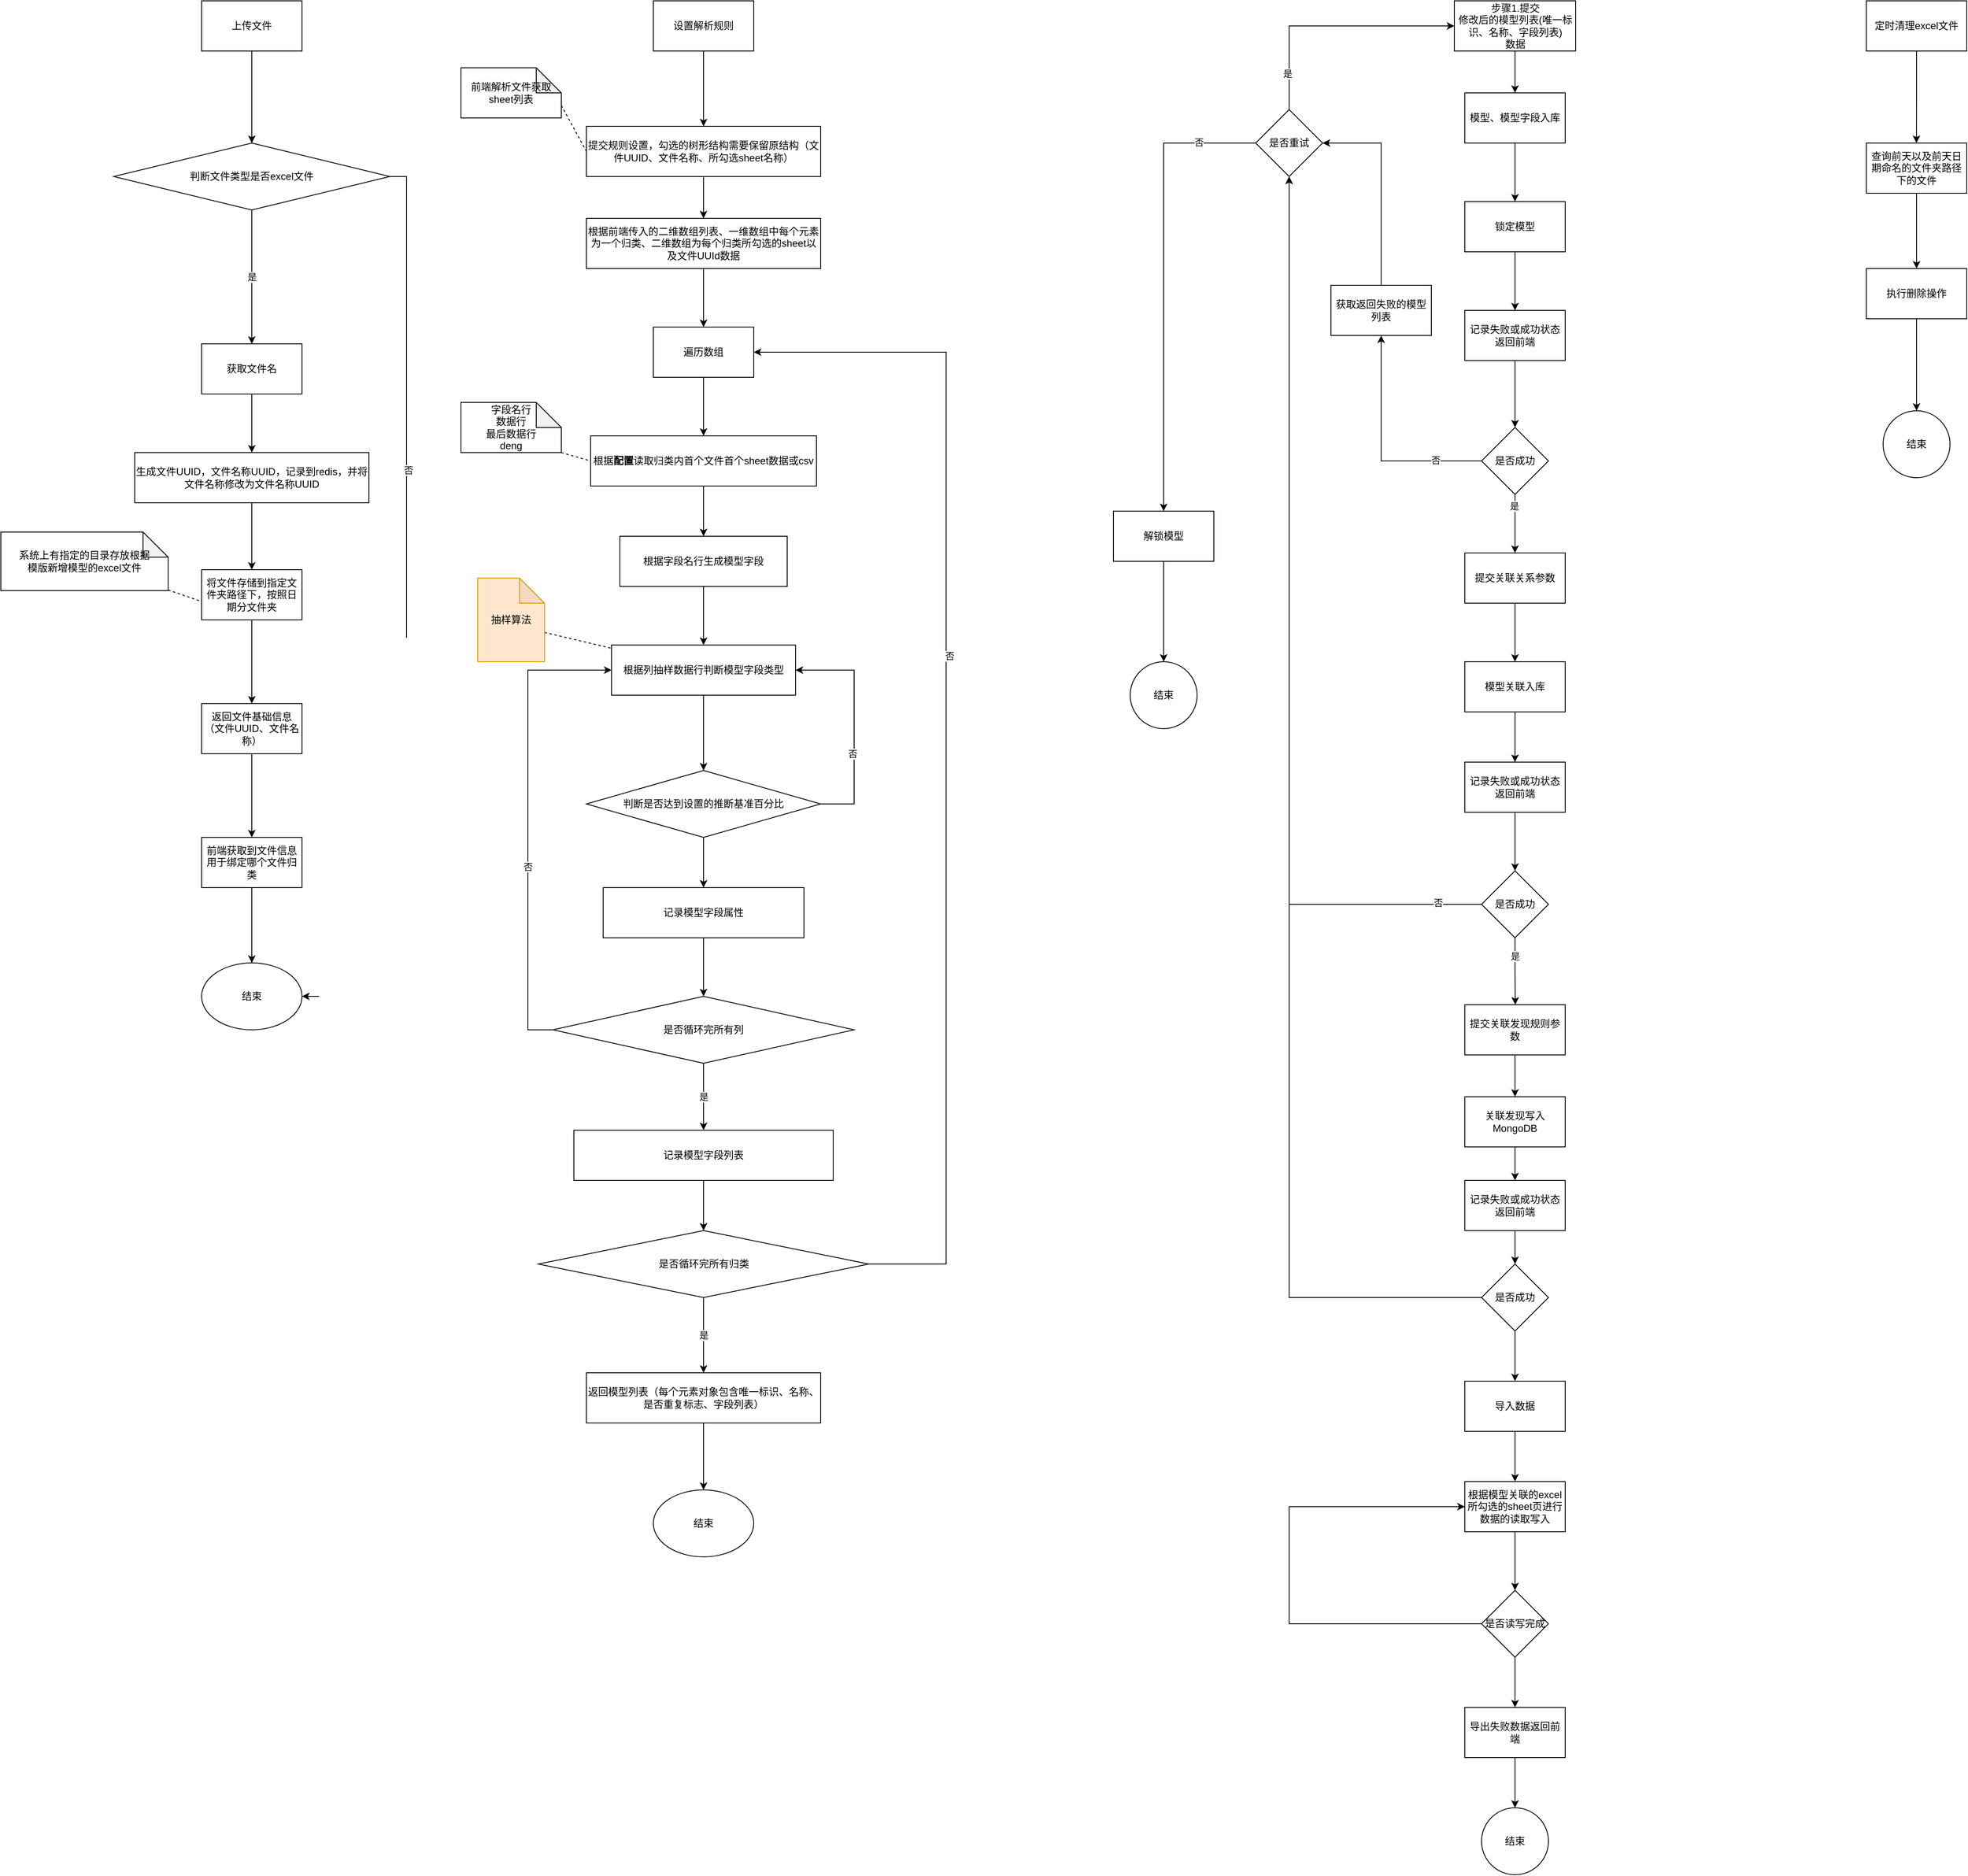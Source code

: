 <mxfile version="21.3.8" type="github">
  <diagram name="第 1 页" id="aOeQXoTltMYjTTfBLWYI">
    <mxGraphModel dx="2035" dy="1238" grid="1" gridSize="10" guides="1" tooltips="1" connect="1" arrows="1" fold="1" page="1" pageScale="1" pageWidth="3300" pageHeight="4681" math="0" shadow="0">
      <root>
        <mxCell id="0" />
        <mxCell id="1" parent="0" />
        <mxCell id="Muw8rnbawQWDz423CU67-1" style="edgeStyle=orthogonalEdgeStyle;rounded=0;orthogonalLoop=1;jettySize=auto;html=1;" edge="1" parent="1" source="Muw8rnbawQWDz423CU67-2" target="Muw8rnbawQWDz423CU67-16">
          <mxGeometry relative="1" as="geometry">
            <mxPoint x="420" y="220" as="targetPoint" />
          </mxGeometry>
        </mxCell>
        <mxCell id="Muw8rnbawQWDz423CU67-2" value="上传文件" style="rounded=0;whiteSpace=wrap;html=1;" vertex="1" parent="1">
          <mxGeometry x="360" y="110" width="120" height="60" as="geometry" />
        </mxCell>
        <mxCell id="Muw8rnbawQWDz423CU67-3" style="edgeStyle=orthogonalEdgeStyle;rounded=0;orthogonalLoop=1;jettySize=auto;html=1;" edge="1" parent="1" source="Muw8rnbawQWDz423CU67-4" target="Muw8rnbawQWDz423CU67-6">
          <mxGeometry relative="1" as="geometry" />
        </mxCell>
        <mxCell id="Muw8rnbawQWDz423CU67-4" value="获取文件名" style="rounded=0;whiteSpace=wrap;html=1;" vertex="1" parent="1">
          <mxGeometry x="360" y="520" width="120" height="60" as="geometry" />
        </mxCell>
        <mxCell id="Muw8rnbawQWDz423CU67-5" style="edgeStyle=orthogonalEdgeStyle;rounded=0;orthogonalLoop=1;jettySize=auto;html=1;" edge="1" parent="1" source="Muw8rnbawQWDz423CU67-6" target="Muw8rnbawQWDz423CU67-66">
          <mxGeometry relative="1" as="geometry" />
        </mxCell>
        <mxCell id="Muw8rnbawQWDz423CU67-6" value="生成文件UUID，文件名称UUID，记录到redis，并将文件名称修改为文件名称UUID" style="rounded=0;whiteSpace=wrap;html=1;" vertex="1" parent="1">
          <mxGeometry x="280" y="650" width="280" height="60" as="geometry" />
        </mxCell>
        <mxCell id="Muw8rnbawQWDz423CU67-7" style="edgeStyle=orthogonalEdgeStyle;rounded=0;orthogonalLoop=1;jettySize=auto;html=1;" edge="1" parent="1" source="Muw8rnbawQWDz423CU67-8" target="Muw8rnbawQWDz423CU67-80">
          <mxGeometry relative="1" as="geometry" />
        </mxCell>
        <mxCell id="Muw8rnbawQWDz423CU67-8" value="返回文件基础信息（文件UUID、文件名称）" style="rounded=0;whiteSpace=wrap;html=1;" vertex="1" parent="1">
          <mxGeometry x="360" y="950" width="120" height="60" as="geometry" />
        </mxCell>
        <mxCell id="Muw8rnbawQWDz423CU67-13" value="是" style="edgeStyle=orthogonalEdgeStyle;rounded=0;orthogonalLoop=1;jettySize=auto;html=1;entryX=0.5;entryY=0;entryDx=0;entryDy=0;" edge="1" parent="1" source="Muw8rnbawQWDz423CU67-16" target="Muw8rnbawQWDz423CU67-4">
          <mxGeometry relative="1" as="geometry" />
        </mxCell>
        <mxCell id="Muw8rnbawQWDz423CU67-14" style="edgeStyle=orthogonalEdgeStyle;rounded=0;orthogonalLoop=1;jettySize=auto;html=1;entryX=1;entryY=0.5;entryDx=0;entryDy=0;exitX=1;exitY=0.5;exitDx=0;exitDy=0;" edge="1" parent="1" source="Muw8rnbawQWDz423CU67-16" target="Muw8rnbawQWDz423CU67-17">
          <mxGeometry relative="1" as="geometry">
            <Array as="points">
              <mxPoint x="605" y="320" />
              <mxPoint x="605" y="1300" />
            </Array>
          </mxGeometry>
        </mxCell>
        <mxCell id="Muw8rnbawQWDz423CU67-15" value="否" style="edgeLabel;html=1;align=center;verticalAlign=middle;resizable=0;points=[];" vertex="1" connectable="0" parent="Muw8rnbawQWDz423CU67-14">
          <mxGeometry x="-0.341" y="2" relative="1" as="geometry">
            <mxPoint as="offset" />
          </mxGeometry>
        </mxCell>
        <mxCell id="Muw8rnbawQWDz423CU67-16" value="判断文件类型是否excel文件" style="rhombus;whiteSpace=wrap;html=1;" vertex="1" parent="1">
          <mxGeometry x="255" y="280" width="330" height="80" as="geometry" />
        </mxCell>
        <mxCell id="Muw8rnbawQWDz423CU67-17" value="结束" style="ellipse;whiteSpace=wrap;html=1;" vertex="1" parent="1">
          <mxGeometry x="360" y="1260" width="120" height="80" as="geometry" />
        </mxCell>
        <mxCell id="Muw8rnbawQWDz423CU67-20" style="edgeStyle=orthogonalEdgeStyle;rounded=0;orthogonalLoop=1;jettySize=auto;html=1;" edge="1" parent="1" source="Muw8rnbawQWDz423CU67-21" target="Muw8rnbawQWDz423CU67-23">
          <mxGeometry relative="1" as="geometry" />
        </mxCell>
        <mxCell id="Muw8rnbawQWDz423CU67-21" value="设置解析规则" style="rounded=0;whiteSpace=wrap;html=1;" vertex="1" parent="1">
          <mxGeometry x="900" y="110" width="120" height="60" as="geometry" />
        </mxCell>
        <mxCell id="Muw8rnbawQWDz423CU67-22" style="edgeStyle=orthogonalEdgeStyle;rounded=0;orthogonalLoop=1;jettySize=auto;html=1;entryX=0.5;entryY=0;entryDx=0;entryDy=0;" edge="1" parent="1" source="Muw8rnbawQWDz423CU67-23" target="Muw8rnbawQWDz423CU67-50">
          <mxGeometry relative="1" as="geometry" />
        </mxCell>
        <mxCell id="Muw8rnbawQWDz423CU67-23" value="提交规则设置，勾选的树形结构需要保留原结构（文件UUID、文件名称、所勾选sheet名称）" style="rounded=0;whiteSpace=wrap;html=1;" vertex="1" parent="1">
          <mxGeometry x="820" y="260" width="280" height="60" as="geometry" />
        </mxCell>
        <mxCell id="Muw8rnbawQWDz423CU67-24" style="edgeStyle=orthogonalEdgeStyle;rounded=0;orthogonalLoop=1;jettySize=auto;html=1;entryX=1;entryY=0.5;entryDx=0;entryDy=0;" edge="1" parent="1" source="Muw8rnbawQWDz423CU67-27" target="Muw8rnbawQWDz423CU67-33">
          <mxGeometry relative="1" as="geometry">
            <Array as="points">
              <mxPoint x="1140" y="1070" />
              <mxPoint x="1140" y="910" />
            </Array>
          </mxGeometry>
        </mxCell>
        <mxCell id="Muw8rnbawQWDz423CU67-25" value="否" style="edgeLabel;html=1;align=center;verticalAlign=middle;resizable=0;points=[];" vertex="1" connectable="0" parent="Muw8rnbawQWDz423CU67-24">
          <mxGeometry x="-0.257" y="2" relative="1" as="geometry">
            <mxPoint as="offset" />
          </mxGeometry>
        </mxCell>
        <mxCell id="Muw8rnbawQWDz423CU67-26" style="edgeStyle=orthogonalEdgeStyle;rounded=0;orthogonalLoop=1;jettySize=auto;html=1;entryX=0.5;entryY=0;entryDx=0;entryDy=0;" edge="1" parent="1" source="Muw8rnbawQWDz423CU67-27" target="Muw8rnbawQWDz423CU67-35">
          <mxGeometry relative="1" as="geometry" />
        </mxCell>
        <mxCell id="Muw8rnbawQWDz423CU67-27" value="判断是否达到设置的推断基准百分比" style="rhombus;whiteSpace=wrap;html=1;" vertex="1" parent="1">
          <mxGeometry x="820" y="1030" width="280" height="80" as="geometry" />
        </mxCell>
        <mxCell id="Muw8rnbawQWDz423CU67-28" style="edgeStyle=orthogonalEdgeStyle;rounded=0;orthogonalLoop=1;jettySize=auto;html=1;entryX=0.5;entryY=0;entryDx=0;entryDy=0;" edge="1" parent="1" source="Muw8rnbawQWDz423CU67-29" target="Muw8rnbawQWDz423CU67-31">
          <mxGeometry relative="1" as="geometry" />
        </mxCell>
        <mxCell id="Muw8rnbawQWDz423CU67-29" value="根据&lt;b&gt;配置&lt;/b&gt;读取归类内首个文件首个sheet数据或csv" style="rounded=0;whiteSpace=wrap;html=1;" vertex="1" parent="1">
          <mxGeometry x="825" y="630" width="270" height="60" as="geometry" />
        </mxCell>
        <mxCell id="Muw8rnbawQWDz423CU67-30" style="edgeStyle=orthogonalEdgeStyle;rounded=0;orthogonalLoop=1;jettySize=auto;html=1;entryX=0.5;entryY=0;entryDx=0;entryDy=0;" edge="1" parent="1" source="Muw8rnbawQWDz423CU67-31" target="Muw8rnbawQWDz423CU67-33">
          <mxGeometry relative="1" as="geometry" />
        </mxCell>
        <mxCell id="Muw8rnbawQWDz423CU67-31" value="根据字段名行生成模型字段" style="rounded=0;whiteSpace=wrap;html=1;" vertex="1" parent="1">
          <mxGeometry x="860" y="750" width="200" height="60" as="geometry" />
        </mxCell>
        <mxCell id="Muw8rnbawQWDz423CU67-32" style="edgeStyle=orthogonalEdgeStyle;rounded=0;orthogonalLoop=1;jettySize=auto;html=1;" edge="1" parent="1" source="Muw8rnbawQWDz423CU67-33" target="Muw8rnbawQWDz423CU67-27">
          <mxGeometry relative="1" as="geometry" />
        </mxCell>
        <mxCell id="Muw8rnbawQWDz423CU67-33" value="&lt;span&gt;根据列抽样数据行判断模型字段类型&lt;/span&gt;" style="rounded=0;whiteSpace=wrap;html=1;" vertex="1" parent="1">
          <mxGeometry x="850" y="880" width="220" height="60" as="geometry" />
        </mxCell>
        <mxCell id="Muw8rnbawQWDz423CU67-34" style="edgeStyle=orthogonalEdgeStyle;rounded=0;orthogonalLoop=1;jettySize=auto;html=1;" edge="1" parent="1" source="Muw8rnbawQWDz423CU67-35" target="Muw8rnbawQWDz423CU67-39">
          <mxGeometry relative="1" as="geometry" />
        </mxCell>
        <mxCell id="Muw8rnbawQWDz423CU67-35" value="记录模型字段属性" style="rounded=0;whiteSpace=wrap;html=1;" vertex="1" parent="1">
          <mxGeometry x="840" y="1170" width="240" height="60" as="geometry" />
        </mxCell>
        <mxCell id="Muw8rnbawQWDz423CU67-36" style="edgeStyle=orthogonalEdgeStyle;rounded=0;orthogonalLoop=1;jettySize=auto;html=1;entryX=0;entryY=0.5;entryDx=0;entryDy=0;" edge="1" parent="1" source="Muw8rnbawQWDz423CU67-39" target="Muw8rnbawQWDz423CU67-33">
          <mxGeometry relative="1" as="geometry">
            <Array as="points">
              <mxPoint x="750" y="1340" />
              <mxPoint x="750" y="910" />
            </Array>
          </mxGeometry>
        </mxCell>
        <mxCell id="Muw8rnbawQWDz423CU67-37" value="否" style="edgeLabel;html=1;align=center;verticalAlign=middle;resizable=0;points=[];" vertex="1" connectable="0" parent="Muw8rnbawQWDz423CU67-36">
          <mxGeometry x="-0.196" relative="1" as="geometry">
            <mxPoint as="offset" />
          </mxGeometry>
        </mxCell>
        <mxCell id="Muw8rnbawQWDz423CU67-38" value="是" style="edgeStyle=orthogonalEdgeStyle;rounded=0;orthogonalLoop=1;jettySize=auto;html=1;" edge="1" parent="1" source="Muw8rnbawQWDz423CU67-39" target="Muw8rnbawQWDz423CU67-41">
          <mxGeometry relative="1" as="geometry" />
        </mxCell>
        <mxCell id="Muw8rnbawQWDz423CU67-39" value="是否循环完所有列" style="rhombus;whiteSpace=wrap;html=1;" vertex="1" parent="1">
          <mxGeometry x="780" y="1300" width="360" height="80" as="geometry" />
        </mxCell>
        <mxCell id="Muw8rnbawQWDz423CU67-40" style="edgeStyle=orthogonalEdgeStyle;rounded=0;orthogonalLoop=1;jettySize=auto;html=1;entryX=0.5;entryY=0;entryDx=0;entryDy=0;" edge="1" parent="1" source="Muw8rnbawQWDz423CU67-41" target="Muw8rnbawQWDz423CU67-45">
          <mxGeometry relative="1" as="geometry" />
        </mxCell>
        <mxCell id="Muw8rnbawQWDz423CU67-41" value="记录模型字段列表" style="rounded=0;whiteSpace=wrap;html=1;" vertex="1" parent="1">
          <mxGeometry x="805" y="1460" width="310" height="60" as="geometry" />
        </mxCell>
        <mxCell id="Muw8rnbawQWDz423CU67-42" style="edgeStyle=orthogonalEdgeStyle;rounded=0;orthogonalLoop=1;jettySize=auto;html=1;entryX=1;entryY=0.5;entryDx=0;entryDy=0;" edge="1" parent="1" source="Muw8rnbawQWDz423CU67-45" target="Muw8rnbawQWDz423CU67-52">
          <mxGeometry relative="1" as="geometry">
            <Array as="points">
              <mxPoint x="1250" y="1620" />
              <mxPoint x="1250" y="530" />
            </Array>
          </mxGeometry>
        </mxCell>
        <mxCell id="Muw8rnbawQWDz423CU67-43" value="否" style="edgeLabel;html=1;align=center;verticalAlign=middle;resizable=0;points=[];" vertex="1" connectable="0" parent="Muw8rnbawQWDz423CU67-42">
          <mxGeometry x="0.162" y="-4" relative="1" as="geometry">
            <mxPoint y="1" as="offset" />
          </mxGeometry>
        </mxCell>
        <mxCell id="Muw8rnbawQWDz423CU67-44" value="是" style="edgeStyle=orthogonalEdgeStyle;rounded=0;orthogonalLoop=1;jettySize=auto;html=1;" edge="1" parent="1" source="Muw8rnbawQWDz423CU67-45" target="Muw8rnbawQWDz423CU67-47">
          <mxGeometry relative="1" as="geometry" />
        </mxCell>
        <mxCell id="Muw8rnbawQWDz423CU67-45" value="是否循环完所有归类" style="rhombus;whiteSpace=wrap;html=1;" vertex="1" parent="1">
          <mxGeometry x="762.5" y="1580" width="395" height="80" as="geometry" />
        </mxCell>
        <mxCell id="Muw8rnbawQWDz423CU67-46" style="edgeStyle=orthogonalEdgeStyle;rounded=0;orthogonalLoop=1;jettySize=auto;html=1;entryX=0.5;entryY=0;entryDx=0;entryDy=0;" edge="1" parent="1" source="Muw8rnbawQWDz423CU67-47" target="Muw8rnbawQWDz423CU67-48">
          <mxGeometry relative="1" as="geometry" />
        </mxCell>
        <mxCell id="Muw8rnbawQWDz423CU67-47" value="返回模型列表（每个元素对象包含唯一标识、名称、是否重复标志、字段列表）" style="rounded=0;whiteSpace=wrap;html=1;" vertex="1" parent="1">
          <mxGeometry x="820" y="1750" width="280" height="60" as="geometry" />
        </mxCell>
        <mxCell id="Muw8rnbawQWDz423CU67-48" value="结束" style="ellipse;whiteSpace=wrap;html=1;" vertex="1" parent="1">
          <mxGeometry x="900" y="1890" width="120" height="80" as="geometry" />
        </mxCell>
        <mxCell id="Muw8rnbawQWDz423CU67-49" style="edgeStyle=orthogonalEdgeStyle;rounded=0;orthogonalLoop=1;jettySize=auto;html=1;entryX=0.5;entryY=0;entryDx=0;entryDy=0;" edge="1" parent="1" source="Muw8rnbawQWDz423CU67-50" target="Muw8rnbawQWDz423CU67-52">
          <mxGeometry relative="1" as="geometry" />
        </mxCell>
        <mxCell id="Muw8rnbawQWDz423CU67-50" value="根据前端传入的二维数组列表、一维数组中每个元素为一个归类、二维数组为每个归类所勾选的sheet以及文件UUId数据" style="rounded=0;whiteSpace=wrap;html=1;" vertex="1" parent="1">
          <mxGeometry x="820" y="370" width="280" height="60" as="geometry" />
        </mxCell>
        <mxCell id="Muw8rnbawQWDz423CU67-51" style="edgeStyle=orthogonalEdgeStyle;rounded=0;orthogonalLoop=1;jettySize=auto;html=1;entryX=0.5;entryY=0;entryDx=0;entryDy=0;" edge="1" parent="1" source="Muw8rnbawQWDz423CU67-52" target="Muw8rnbawQWDz423CU67-29">
          <mxGeometry relative="1" as="geometry" />
        </mxCell>
        <mxCell id="Muw8rnbawQWDz423CU67-52" value="遍历数组" style="rounded=0;whiteSpace=wrap;html=1;" vertex="1" parent="1">
          <mxGeometry x="900" y="500" width="120" height="60" as="geometry" />
        </mxCell>
        <mxCell id="Muw8rnbawQWDz423CU67-62" style="edgeStyle=orthogonalEdgeStyle;rounded=0;orthogonalLoop=1;jettySize=auto;html=1;exitX=0.5;exitY=1;exitDx=0;exitDy=0;" edge="1" parent="1" source="Muw8rnbawQWDz423CU67-61" target="Muw8rnbawQWDz423CU67-86">
          <mxGeometry relative="1" as="geometry">
            <mxPoint x="1929.882" y="230" as="targetPoint" />
          </mxGeometry>
        </mxCell>
        <mxCell id="Muw8rnbawQWDz423CU67-61" value="步骤1.提交&lt;br&gt;修改后的模型列表(唯一标识、名称、字段列表)&lt;br&gt;数据" style="rounded=0;whiteSpace=wrap;html=1;" vertex="1" parent="1">
          <mxGeometry x="1857.5" y="110" width="145" height="60" as="geometry" />
        </mxCell>
        <mxCell id="Muw8rnbawQWDz423CU67-67" style="edgeStyle=orthogonalEdgeStyle;rounded=0;orthogonalLoop=1;jettySize=auto;html=1;exitX=0.5;exitY=1;exitDx=0;exitDy=0;" edge="1" parent="1" source="Muw8rnbawQWDz423CU67-66" target="Muw8rnbawQWDz423CU67-8">
          <mxGeometry relative="1" as="geometry" />
        </mxCell>
        <mxCell id="Muw8rnbawQWDz423CU67-66" value="将文件存储到指定文件夹路径下，按照日期分文件夹" style="rounded=0;whiteSpace=wrap;html=1;" vertex="1" parent="1">
          <mxGeometry x="360" y="790" width="120" height="60" as="geometry" />
        </mxCell>
        <mxCell id="Muw8rnbawQWDz423CU67-75" style="rounded=0;orthogonalLoop=1;jettySize=auto;html=1;entryX=-0.008;entryY=0.628;entryDx=0;entryDy=0;dashed=1;endArrow=none;endFill=0;entryPerimeter=0;" edge="1" parent="1" source="Muw8rnbawQWDz423CU67-73" target="Muw8rnbawQWDz423CU67-66">
          <mxGeometry relative="1" as="geometry" />
        </mxCell>
        <mxCell id="Muw8rnbawQWDz423CU67-73" value="系统上有指定的目录存放根据&lt;br&gt;模版新增模型的excel文件" style="shape=note;whiteSpace=wrap;html=1;backgroundOutline=1;darkOpacity=0.05;" vertex="1" parent="1">
          <mxGeometry x="120" y="745" width="200" height="70" as="geometry" />
        </mxCell>
        <mxCell id="Muw8rnbawQWDz423CU67-78" style="rounded=0;orthogonalLoop=1;jettySize=auto;html=1;exitX=1;exitY=1;exitDx=0;exitDy=0;exitPerimeter=0;entryX=0;entryY=0.5;entryDx=0;entryDy=0;endArrow=none;endFill=0;dashed=1;" edge="1" parent="1" source="Muw8rnbawQWDz423CU67-77" target="Muw8rnbawQWDz423CU67-29">
          <mxGeometry relative="1" as="geometry" />
        </mxCell>
        <mxCell id="Muw8rnbawQWDz423CU67-77" value="字段名行&lt;br&gt;数据行&lt;br&gt;最后数据行&lt;br&gt;deng" style="shape=note;whiteSpace=wrap;html=1;backgroundOutline=1;darkOpacity=0.05;" vertex="1" parent="1">
          <mxGeometry x="670" y="590" width="120" height="60" as="geometry" />
        </mxCell>
        <mxCell id="Muw8rnbawQWDz423CU67-81" style="edgeStyle=orthogonalEdgeStyle;rounded=0;orthogonalLoop=1;jettySize=auto;html=1;entryX=0.5;entryY=0;entryDx=0;entryDy=0;" edge="1" parent="1" source="Muw8rnbawQWDz423CU67-80" target="Muw8rnbawQWDz423CU67-17">
          <mxGeometry relative="1" as="geometry" />
        </mxCell>
        <mxCell id="Muw8rnbawQWDz423CU67-80" value="前端获取到文件信息用于绑定哪个文件归类" style="rounded=0;whiteSpace=wrap;html=1;" vertex="1" parent="1">
          <mxGeometry x="360" y="1110" width="120" height="60" as="geometry" />
        </mxCell>
        <mxCell id="Muw8rnbawQWDz423CU67-82" value="前端解析文件获取sheet列表" style="shape=note;whiteSpace=wrap;html=1;backgroundOutline=1;darkOpacity=0.05;" vertex="1" parent="1">
          <mxGeometry x="670" y="190" width="120" height="60" as="geometry" />
        </mxCell>
        <mxCell id="Muw8rnbawQWDz423CU67-84" style="rounded=0;orthogonalLoop=1;jettySize=auto;html=1;exitX=0;exitY=0;exitDx=120;exitDy=45;exitPerimeter=0;entryX=0;entryY=0.5;entryDx=0;entryDy=0;endArrow=none;endFill=0;dashed=1;" edge="1" parent="1" source="Muw8rnbawQWDz423CU67-82" target="Muw8rnbawQWDz423CU67-23">
          <mxGeometry relative="1" as="geometry">
            <mxPoint x="800" y="660" as="sourcePoint" />
            <mxPoint x="835" y="670" as="targetPoint" />
          </mxGeometry>
        </mxCell>
        <mxCell id="Muw8rnbawQWDz423CU67-116" style="edgeStyle=orthogonalEdgeStyle;rounded=0;orthogonalLoop=1;jettySize=auto;html=1;exitX=0.5;exitY=1;exitDx=0;exitDy=0;" edge="1" parent="1" source="Muw8rnbawQWDz423CU67-86" target="Muw8rnbawQWDz423CU67-115">
          <mxGeometry relative="1" as="geometry" />
        </mxCell>
        <mxCell id="Muw8rnbawQWDz423CU67-86" value="模型、模型字段入库" style="rounded=0;whiteSpace=wrap;html=1;" vertex="1" parent="1">
          <mxGeometry x="1870" y="220" width="120" height="60" as="geometry" />
        </mxCell>
        <mxCell id="Muw8rnbawQWDz423CU67-89" style="edgeStyle=orthogonalEdgeStyle;rounded=0;orthogonalLoop=1;jettySize=auto;html=1;exitX=0.5;exitY=1;exitDx=0;exitDy=0;" edge="1" parent="1" source="Muw8rnbawQWDz423CU67-88" target="Muw8rnbawQWDz423CU67-91">
          <mxGeometry relative="1" as="geometry">
            <mxPoint x="1929.724" y="620" as="targetPoint" />
          </mxGeometry>
        </mxCell>
        <mxCell id="Muw8rnbawQWDz423CU67-88" value="记录失败或成功状态返回前端" style="rounded=0;whiteSpace=wrap;html=1;" vertex="1" parent="1">
          <mxGeometry x="1870" y="480" width="120" height="60" as="geometry" />
        </mxCell>
        <mxCell id="Muw8rnbawQWDz423CU67-92" style="edgeStyle=orthogonalEdgeStyle;rounded=0;orthogonalLoop=1;jettySize=auto;html=1;exitX=0.5;exitY=1;exitDx=0;exitDy=0;" edge="1" parent="1" source="Muw8rnbawQWDz423CU67-91">
          <mxGeometry relative="1" as="geometry">
            <mxPoint x="1930" y="770" as="targetPoint" />
          </mxGeometry>
        </mxCell>
        <mxCell id="Muw8rnbawQWDz423CU67-94" value="是" style="edgeLabel;html=1;align=center;verticalAlign=middle;resizable=0;points=[];" vertex="1" connectable="0" parent="Muw8rnbawQWDz423CU67-92">
          <mxGeometry x="-0.597" y="-1" relative="1" as="geometry">
            <mxPoint as="offset" />
          </mxGeometry>
        </mxCell>
        <mxCell id="Muw8rnbawQWDz423CU67-97" style="edgeStyle=orthogonalEdgeStyle;rounded=0;orthogonalLoop=1;jettySize=auto;html=1;exitX=0;exitY=0.5;exitDx=0;exitDy=0;entryX=0.5;entryY=1;entryDx=0;entryDy=0;" edge="1" parent="1" source="Muw8rnbawQWDz423CU67-91" target="Muw8rnbawQWDz423CU67-96">
          <mxGeometry relative="1" as="geometry" />
        </mxCell>
        <mxCell id="Muw8rnbawQWDz423CU67-150" value="否" style="edgeLabel;html=1;align=center;verticalAlign=middle;resizable=0;points=[];" vertex="1" connectable="0" parent="Muw8rnbawQWDz423CU67-97">
          <mxGeometry x="-0.589" y="-1" relative="1" as="geometry">
            <mxPoint as="offset" />
          </mxGeometry>
        </mxCell>
        <mxCell id="Muw8rnbawQWDz423CU67-91" value="是否成功" style="rhombus;whiteSpace=wrap;html=1;" vertex="1" parent="1">
          <mxGeometry x="1890" y="620" width="80" height="80" as="geometry" />
        </mxCell>
        <mxCell id="Muw8rnbawQWDz423CU67-99" style="edgeStyle=orthogonalEdgeStyle;rounded=0;orthogonalLoop=1;jettySize=auto;html=1;exitX=0.5;exitY=1;exitDx=0;exitDy=0;entryX=0.5;entryY=0;entryDx=0;entryDy=0;" edge="1" parent="1" source="Muw8rnbawQWDz423CU67-93" target="Muw8rnbawQWDz423CU67-100">
          <mxGeometry relative="1" as="geometry">
            <mxPoint x="1930" y="920" as="targetPoint" />
          </mxGeometry>
        </mxCell>
        <mxCell id="Muw8rnbawQWDz423CU67-93" value="提交关联关系参数" style="rounded=0;whiteSpace=wrap;html=1;" vertex="1" parent="1">
          <mxGeometry x="1870" y="770" width="120" height="60" as="geometry" />
        </mxCell>
        <mxCell id="Muw8rnbawQWDz423CU67-98" style="edgeStyle=orthogonalEdgeStyle;rounded=0;orthogonalLoop=1;jettySize=auto;html=1;exitX=0.5;exitY=0;exitDx=0;exitDy=0;entryX=1;entryY=0.5;entryDx=0;entryDy=0;" edge="1" parent="1" source="Muw8rnbawQWDz423CU67-96" target="Muw8rnbawQWDz423CU67-105">
          <mxGeometry relative="1" as="geometry">
            <mxPoint x="1660" y="320" as="targetPoint" />
          </mxGeometry>
        </mxCell>
        <mxCell id="Muw8rnbawQWDz423CU67-96" value="获取返回失败的模型列表" style="rounded=0;whiteSpace=wrap;html=1;" vertex="1" parent="1">
          <mxGeometry x="1710" y="450" width="120" height="60" as="geometry" />
        </mxCell>
        <mxCell id="Muw8rnbawQWDz423CU67-103" style="edgeStyle=orthogonalEdgeStyle;rounded=0;orthogonalLoop=1;jettySize=auto;html=1;exitX=0.5;exitY=1;exitDx=0;exitDy=0;entryX=0.5;entryY=0;entryDx=0;entryDy=0;" edge="1" parent="1" source="Muw8rnbawQWDz423CU67-100" target="Muw8rnbawQWDz423CU67-101">
          <mxGeometry relative="1" as="geometry" />
        </mxCell>
        <mxCell id="Muw8rnbawQWDz423CU67-100" value="模型关联入库" style="rounded=0;whiteSpace=wrap;html=1;" vertex="1" parent="1">
          <mxGeometry x="1870" y="900" width="120" height="60" as="geometry" />
        </mxCell>
        <mxCell id="Muw8rnbawQWDz423CU67-104" style="edgeStyle=orthogonalEdgeStyle;rounded=0;orthogonalLoop=1;jettySize=auto;html=1;exitX=0.5;exitY=1;exitDx=0;exitDy=0;" edge="1" parent="1" source="Muw8rnbawQWDz423CU67-101">
          <mxGeometry relative="1" as="geometry">
            <mxPoint x="1930" y="1150.0" as="targetPoint" />
          </mxGeometry>
        </mxCell>
        <mxCell id="Muw8rnbawQWDz423CU67-101" value="记录失败或成功状态返回前端" style="rounded=0;whiteSpace=wrap;html=1;" vertex="1" parent="1">
          <mxGeometry x="1870" y="1020" width="120" height="60" as="geometry" />
        </mxCell>
        <mxCell id="Muw8rnbawQWDz423CU67-106" style="edgeStyle=orthogonalEdgeStyle;rounded=0;orthogonalLoop=1;jettySize=auto;html=1;exitX=0.5;exitY=0;exitDx=0;exitDy=0;entryX=0;entryY=0.5;entryDx=0;entryDy=0;" edge="1" parent="1" source="Muw8rnbawQWDz423CU67-105" target="Muw8rnbawQWDz423CU67-61">
          <mxGeometry relative="1" as="geometry" />
        </mxCell>
        <mxCell id="Muw8rnbawQWDz423CU67-110" value="是" style="edgeLabel;html=1;align=center;verticalAlign=middle;resizable=0;points=[];" vertex="1" connectable="0" parent="Muw8rnbawQWDz423CU67-106">
          <mxGeometry x="-0.712" y="2" relative="1" as="geometry">
            <mxPoint as="offset" />
          </mxGeometry>
        </mxCell>
        <mxCell id="Muw8rnbawQWDz423CU67-105" value="是否重试" style="rhombus;whiteSpace=wrap;html=1;" vertex="1" parent="1">
          <mxGeometry x="1620" y="240" width="80" height="80" as="geometry" />
        </mxCell>
        <mxCell id="Muw8rnbawQWDz423CU67-108" value="结束" style="ellipse;whiteSpace=wrap;html=1;aspect=fixed;" vertex="1" parent="1">
          <mxGeometry x="1470" y="900" width="80" height="80" as="geometry" />
        </mxCell>
        <mxCell id="Muw8rnbawQWDz423CU67-112" value="" style="edgeStyle=orthogonalEdgeStyle;rounded=0;orthogonalLoop=1;jettySize=auto;html=1;exitX=0;exitY=0.5;exitDx=0;exitDy=0;entryX=0.5;entryY=0;entryDx=0;entryDy=0;" edge="1" parent="1" source="Muw8rnbawQWDz423CU67-105" target="Muw8rnbawQWDz423CU67-111">
          <mxGeometry relative="1" as="geometry">
            <mxPoint x="1510" y="900" as="targetPoint" />
            <mxPoint x="1620" y="280" as="sourcePoint" />
          </mxGeometry>
        </mxCell>
        <mxCell id="Muw8rnbawQWDz423CU67-113" value="否" style="edgeLabel;html=1;align=center;verticalAlign=middle;resizable=0;points=[];" vertex="1" connectable="0" parent="Muw8rnbawQWDz423CU67-112">
          <mxGeometry x="-0.753" y="-1" relative="1" as="geometry">
            <mxPoint as="offset" />
          </mxGeometry>
        </mxCell>
        <mxCell id="Muw8rnbawQWDz423CU67-114" style="edgeStyle=orthogonalEdgeStyle;rounded=0;orthogonalLoop=1;jettySize=auto;html=1;exitX=0.5;exitY=1;exitDx=0;exitDy=0;" edge="1" parent="1" source="Muw8rnbawQWDz423CU67-111" target="Muw8rnbawQWDz423CU67-108">
          <mxGeometry relative="1" as="geometry" />
        </mxCell>
        <mxCell id="Muw8rnbawQWDz423CU67-111" value="解锁模型" style="rounded=0;whiteSpace=wrap;html=1;" vertex="1" parent="1">
          <mxGeometry x="1450" y="720" width="120" height="60" as="geometry" />
        </mxCell>
        <mxCell id="Muw8rnbawQWDz423CU67-117" style="edgeStyle=orthogonalEdgeStyle;rounded=0;orthogonalLoop=1;jettySize=auto;html=1;exitX=0.5;exitY=1;exitDx=0;exitDy=0;entryX=0.5;entryY=0;entryDx=0;entryDy=0;" edge="1" parent="1" source="Muw8rnbawQWDz423CU67-115" target="Muw8rnbawQWDz423CU67-88">
          <mxGeometry relative="1" as="geometry" />
        </mxCell>
        <mxCell id="Muw8rnbawQWDz423CU67-115" value="锁定模型" style="rounded=0;whiteSpace=wrap;html=1;" vertex="1" parent="1">
          <mxGeometry x="1870" y="350" width="120" height="60" as="geometry" />
        </mxCell>
        <mxCell id="Muw8rnbawQWDz423CU67-119" style="edgeStyle=orthogonalEdgeStyle;rounded=0;orthogonalLoop=1;jettySize=auto;html=1;exitX=0.5;exitY=1;exitDx=0;exitDy=0;" edge="1" parent="1" source="Muw8rnbawQWDz423CU67-118">
          <mxGeometry relative="1" as="geometry">
            <mxPoint x="1930.333" y="1310.0" as="targetPoint" />
          </mxGeometry>
        </mxCell>
        <mxCell id="Muw8rnbawQWDz423CU67-152" value="是" style="edgeLabel;html=1;align=center;verticalAlign=middle;resizable=0;points=[];" vertex="1" connectable="0" parent="Muw8rnbawQWDz423CU67-119">
          <mxGeometry x="-0.461" relative="1" as="geometry">
            <mxPoint as="offset" />
          </mxGeometry>
        </mxCell>
        <mxCell id="Muw8rnbawQWDz423CU67-122" style="edgeStyle=orthogonalEdgeStyle;rounded=0;orthogonalLoop=1;jettySize=auto;html=1;exitX=0;exitY=0.5;exitDx=0;exitDy=0;entryX=0.5;entryY=1;entryDx=0;entryDy=0;" edge="1" parent="1" source="Muw8rnbawQWDz423CU67-118" target="Muw8rnbawQWDz423CU67-105">
          <mxGeometry relative="1" as="geometry" />
        </mxCell>
        <mxCell id="Muw8rnbawQWDz423CU67-151" value="否" style="edgeLabel;html=1;align=center;verticalAlign=middle;resizable=0;points=[];" vertex="1" connectable="0" parent="Muw8rnbawQWDz423CU67-122">
          <mxGeometry x="-0.905" y="-2" relative="1" as="geometry">
            <mxPoint as="offset" />
          </mxGeometry>
        </mxCell>
        <mxCell id="Muw8rnbawQWDz423CU67-118" value="是否成功" style="rhombus;whiteSpace=wrap;html=1;" vertex="1" parent="1">
          <mxGeometry x="1890" y="1150" width="80" height="80" as="geometry" />
        </mxCell>
        <mxCell id="Muw8rnbawQWDz423CU67-124" style="edgeStyle=orthogonalEdgeStyle;rounded=0;orthogonalLoop=1;jettySize=auto;html=1;exitX=0.5;exitY=1;exitDx=0;exitDy=0;" edge="1" parent="1" source="Muw8rnbawQWDz423CU67-120" target="Muw8rnbawQWDz423CU67-123">
          <mxGeometry relative="1" as="geometry" />
        </mxCell>
        <mxCell id="Muw8rnbawQWDz423CU67-120" value="提交关联发现规则参数" style="rounded=0;whiteSpace=wrap;html=1;" vertex="1" parent="1">
          <mxGeometry x="1870" y="1310" width="120" height="60" as="geometry" />
        </mxCell>
        <mxCell id="Muw8rnbawQWDz423CU67-126" style="edgeStyle=orthogonalEdgeStyle;rounded=0;orthogonalLoop=1;jettySize=auto;html=1;exitX=0.5;exitY=1;exitDx=0;exitDy=0;" edge="1" parent="1" source="Muw8rnbawQWDz423CU67-123" target="Muw8rnbawQWDz423CU67-125">
          <mxGeometry relative="1" as="geometry" />
        </mxCell>
        <mxCell id="Muw8rnbawQWDz423CU67-123" value="关联发现写入MongoDB" style="rounded=0;whiteSpace=wrap;html=1;" vertex="1" parent="1">
          <mxGeometry x="1870" y="1420" width="120" height="60" as="geometry" />
        </mxCell>
        <mxCell id="Muw8rnbawQWDz423CU67-128" style="edgeStyle=orthogonalEdgeStyle;rounded=0;orthogonalLoop=1;jettySize=auto;html=1;exitX=0.5;exitY=1;exitDx=0;exitDy=0;" edge="1" parent="1" source="Muw8rnbawQWDz423CU67-125" target="Muw8rnbawQWDz423CU67-127">
          <mxGeometry relative="1" as="geometry" />
        </mxCell>
        <mxCell id="Muw8rnbawQWDz423CU67-125" value="记录失败或成功状态返回前端" style="rounded=0;whiteSpace=wrap;html=1;" vertex="1" parent="1">
          <mxGeometry x="1870" y="1520" width="120" height="60" as="geometry" />
        </mxCell>
        <mxCell id="Muw8rnbawQWDz423CU67-129" style="edgeStyle=orthogonalEdgeStyle;rounded=0;orthogonalLoop=1;jettySize=auto;html=1;exitX=0;exitY=0.5;exitDx=0;exitDy=0;entryX=0.5;entryY=1;entryDx=0;entryDy=0;" edge="1" parent="1" source="Muw8rnbawQWDz423CU67-127" target="Muw8rnbawQWDz423CU67-105">
          <mxGeometry relative="1" as="geometry" />
        </mxCell>
        <mxCell id="Muw8rnbawQWDz423CU67-130" style="edgeStyle=orthogonalEdgeStyle;rounded=0;orthogonalLoop=1;jettySize=auto;html=1;exitX=0.5;exitY=1;exitDx=0;exitDy=0;" edge="1" parent="1" source="Muw8rnbawQWDz423CU67-127">
          <mxGeometry relative="1" as="geometry">
            <mxPoint x="1930" y="1760" as="targetPoint" />
          </mxGeometry>
        </mxCell>
        <mxCell id="Muw8rnbawQWDz423CU67-127" value="是否成功" style="rhombus;whiteSpace=wrap;html=1;" vertex="1" parent="1">
          <mxGeometry x="1890" y="1620" width="80" height="80" as="geometry" />
        </mxCell>
        <mxCell id="Muw8rnbawQWDz423CU67-132" style="edgeStyle=orthogonalEdgeStyle;rounded=0;orthogonalLoop=1;jettySize=auto;html=1;exitX=0.5;exitY=1;exitDx=0;exitDy=0;" edge="1" parent="1" source="Muw8rnbawQWDz423CU67-131">
          <mxGeometry relative="1" as="geometry">
            <mxPoint x="1930" y="1880" as="targetPoint" />
          </mxGeometry>
        </mxCell>
        <mxCell id="Muw8rnbawQWDz423CU67-131" value="导入数据" style="rounded=0;whiteSpace=wrap;html=1;" vertex="1" parent="1">
          <mxGeometry x="1870" y="1760" width="120" height="60" as="geometry" />
        </mxCell>
        <mxCell id="Muw8rnbawQWDz423CU67-134" style="edgeStyle=orthogonalEdgeStyle;rounded=0;orthogonalLoop=1;jettySize=auto;html=1;exitX=0.5;exitY=1;exitDx=0;exitDy=0;" edge="1" parent="1" source="Muw8rnbawQWDz423CU67-133">
          <mxGeometry relative="1" as="geometry">
            <mxPoint x="1930" y="2010" as="targetPoint" />
          </mxGeometry>
        </mxCell>
        <mxCell id="Muw8rnbawQWDz423CU67-133" value="根据模型关联的excel所勾选的sheet页进行数据的读取写入" style="rounded=0;whiteSpace=wrap;html=1;" vertex="1" parent="1">
          <mxGeometry x="1870" y="1880" width="120" height="60" as="geometry" />
        </mxCell>
        <mxCell id="Muw8rnbawQWDz423CU67-137" style="edgeStyle=orthogonalEdgeStyle;rounded=0;orthogonalLoop=1;jettySize=auto;html=1;exitX=0;exitY=0.5;exitDx=0;exitDy=0;entryX=0;entryY=0.5;entryDx=0;entryDy=0;" edge="1" parent="1" source="Muw8rnbawQWDz423CU67-136" target="Muw8rnbawQWDz423CU67-133">
          <mxGeometry relative="1" as="geometry">
            <Array as="points">
              <mxPoint x="1660" y="2050" />
              <mxPoint x="1660" y="1910" />
            </Array>
          </mxGeometry>
        </mxCell>
        <mxCell id="Muw8rnbawQWDz423CU67-138" style="edgeStyle=orthogonalEdgeStyle;rounded=0;orthogonalLoop=1;jettySize=auto;html=1;exitX=0.5;exitY=1;exitDx=0;exitDy=0;" edge="1" parent="1" source="Muw8rnbawQWDz423CU67-136" target="Muw8rnbawQWDz423CU67-139">
          <mxGeometry relative="1" as="geometry">
            <mxPoint x="1930" y="2140" as="targetPoint" />
          </mxGeometry>
        </mxCell>
        <mxCell id="Muw8rnbawQWDz423CU67-136" value="是否读写完成" style="rhombus;whiteSpace=wrap;html=1;" vertex="1" parent="1">
          <mxGeometry x="1890" y="2010" width="80" height="80" as="geometry" />
        </mxCell>
        <mxCell id="Muw8rnbawQWDz423CU67-140" style="edgeStyle=orthogonalEdgeStyle;rounded=0;orthogonalLoop=1;jettySize=auto;html=1;exitX=0.5;exitY=1;exitDx=0;exitDy=0;" edge="1" parent="1" source="Muw8rnbawQWDz423CU67-139" target="Muw8rnbawQWDz423CU67-142">
          <mxGeometry relative="1" as="geometry">
            <mxPoint x="1930" y="2300" as="targetPoint" />
          </mxGeometry>
        </mxCell>
        <mxCell id="Muw8rnbawQWDz423CU67-139" value="导出失败数据返回前端" style="rounded=0;whiteSpace=wrap;html=1;" vertex="1" parent="1">
          <mxGeometry x="1870" y="2150" width="120" height="60" as="geometry" />
        </mxCell>
        <mxCell id="Muw8rnbawQWDz423CU67-142" value="结束" style="ellipse;whiteSpace=wrap;html=1;aspect=fixed;" vertex="1" parent="1">
          <mxGeometry x="1890" y="2270" width="80" height="80" as="geometry" />
        </mxCell>
        <mxCell id="Muw8rnbawQWDz423CU67-143" style="edgeStyle=orthogonalEdgeStyle;rounded=0;orthogonalLoop=1;jettySize=auto;html=1;exitX=0.5;exitY=1;exitDx=0;exitDy=0;" edge="1" parent="1" source="Muw8rnbawQWDz423CU67-144">
          <mxGeometry relative="1" as="geometry">
            <mxPoint x="2409.882" y="280" as="targetPoint" />
          </mxGeometry>
        </mxCell>
        <mxCell id="Muw8rnbawQWDz423CU67-144" value="定时清理excel文件" style="rounded=0;whiteSpace=wrap;html=1;" vertex="1" parent="1">
          <mxGeometry x="2350" y="110" width="120" height="60" as="geometry" />
        </mxCell>
        <mxCell id="Muw8rnbawQWDz423CU67-145" style="edgeStyle=orthogonalEdgeStyle;rounded=0;orthogonalLoop=1;jettySize=auto;html=1;" edge="1" parent="1" source="Muw8rnbawQWDz423CU67-146" target="Muw8rnbawQWDz423CU67-148">
          <mxGeometry relative="1" as="geometry" />
        </mxCell>
        <mxCell id="Muw8rnbawQWDz423CU67-146" value="查询前天以及前天日期命名的文件夹路径下的文件" style="rounded=0;whiteSpace=wrap;html=1;" vertex="1" parent="1">
          <mxGeometry x="2350" y="280" width="120" height="60" as="geometry" />
        </mxCell>
        <mxCell id="Muw8rnbawQWDz423CU67-147" style="edgeStyle=orthogonalEdgeStyle;rounded=0;orthogonalLoop=1;jettySize=auto;html=1;exitX=0.5;exitY=1;exitDx=0;exitDy=0;" edge="1" parent="1" source="Muw8rnbawQWDz423CU67-148" target="Muw8rnbawQWDz423CU67-149">
          <mxGeometry relative="1" as="geometry" />
        </mxCell>
        <mxCell id="Muw8rnbawQWDz423CU67-148" value="执行删除操作" style="rounded=0;whiteSpace=wrap;html=1;" vertex="1" parent="1">
          <mxGeometry x="2350" y="430" width="120" height="60" as="geometry" />
        </mxCell>
        <mxCell id="Muw8rnbawQWDz423CU67-149" value="结束" style="ellipse;whiteSpace=wrap;html=1;aspect=fixed;" vertex="1" parent="1">
          <mxGeometry x="2370" y="600" width="80" height="80" as="geometry" />
        </mxCell>
        <mxCell id="Muw8rnbawQWDz423CU67-154" style="rounded=0;orthogonalLoop=1;jettySize=auto;html=1;exitX=0;exitY=0;exitDx=80;exitDy=65;exitPerimeter=0;dashed=1;endArrow=none;endFill=0;" edge="1" parent="1" source="Muw8rnbawQWDz423CU67-153" target="Muw8rnbawQWDz423CU67-33">
          <mxGeometry relative="1" as="geometry" />
        </mxCell>
        <mxCell id="Muw8rnbawQWDz423CU67-153" value="抽样算法" style="shape=note;whiteSpace=wrap;html=1;backgroundOutline=1;darkOpacity=0.05;fillColor=#ffe6cc;strokeColor=#d79b00;" vertex="1" parent="1">
          <mxGeometry x="690" y="800" width="80" height="100" as="geometry" />
        </mxCell>
      </root>
    </mxGraphModel>
  </diagram>
</mxfile>
